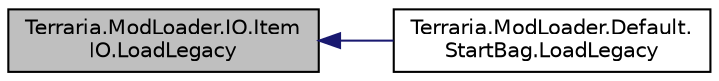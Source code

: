 digraph "Terraria.ModLoader.IO.ItemIO.LoadLegacy"
{
  edge [fontname="Helvetica",fontsize="10",labelfontname="Helvetica",labelfontsize="10"];
  node [fontname="Helvetica",fontsize="10",shape=record];
  rankdir="LR";
  Node21 [label="Terraria.ModLoader.IO.Item\lIO.LoadLegacy",height=0.2,width=0.4,color="black", fillcolor="grey75", style="filled", fontcolor="black"];
  Node21 -> Node22 [dir="back",color="midnightblue",fontsize="10",style="solid",fontname="Helvetica"];
  Node22 [label="Terraria.ModLoader.Default.\lStartBag.LoadLegacy",height=0.2,width=0.4,color="black", fillcolor="white", style="filled",URL="$class_terraria_1_1_mod_loader_1_1_default_1_1_start_bag.html#a7c8a75be45fe15ec3c2401798afb41c3",tooltip="Allows you to load pre-v0.9 custom data that you have saved for this item. "];
}
